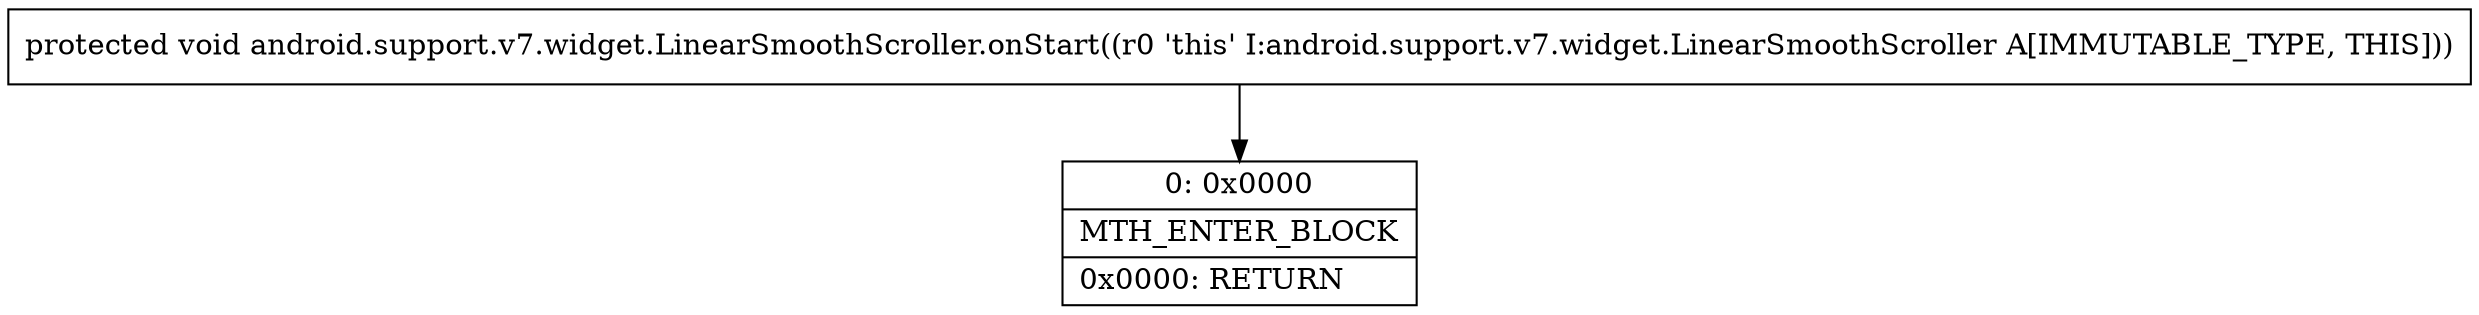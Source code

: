 digraph "CFG forandroid.support.v7.widget.LinearSmoothScroller.onStart()V" {
Node_0 [shape=record,label="{0\:\ 0x0000|MTH_ENTER_BLOCK\l|0x0000: RETURN   \l}"];
MethodNode[shape=record,label="{protected void android.support.v7.widget.LinearSmoothScroller.onStart((r0 'this' I:android.support.v7.widget.LinearSmoothScroller A[IMMUTABLE_TYPE, THIS])) }"];
MethodNode -> Node_0;
}


